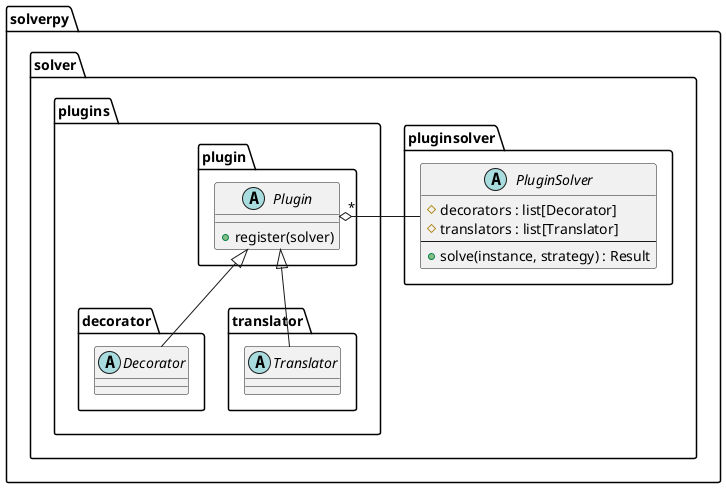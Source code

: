 
@startuml
skinparam backgroundColor transparent


abstract class solverpy.solver.pluginsolver.PluginSolver {
   # decorators : list[Decorator]
   # translators : list[Translator]
   --
   + solve(instance, strategy) : Result
}

abstract class solverpy.solver.plugins.plugin.Plugin {
   + register(solver)
}

abstract class solverpy.solver.plugins.decorator.Decorator extends solverpy.solver.plugins.plugin.Plugin 

abstract class solverpy.solver.plugins.translator.Translator extends solverpy.solver.plugins.plugin.Plugin 

solverpy.solver.plugins.plugin.Plugin "*" o-r- solverpy.solver.pluginsolver.PluginSolver

@enduml
